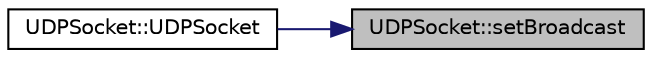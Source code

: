 digraph "UDPSocket::setBroadcast"
{
 // LATEX_PDF_SIZE
  edge [fontname="Helvetica",fontsize="10",labelfontname="Helvetica",labelfontsize="10"];
  node [fontname="Helvetica",fontsize="10",shape=record];
  rankdir="RL";
  Node1 [label="UDPSocket::setBroadcast",height=0.2,width=0.4,color="black", fillcolor="grey75", style="filled", fontcolor="black",tooltip=" "];
  Node1 -> Node2 [dir="back",color="midnightblue",fontsize="10",style="solid",fontname="Helvetica"];
  Node2 [label="UDPSocket::UDPSocket",height=0.2,width=0.4,color="black", fillcolor="white", style="filled",URL="$class_u_d_p_socket.html#a4f86f3023f5a08f6355802599a10e100",tooltip=" "];
}
